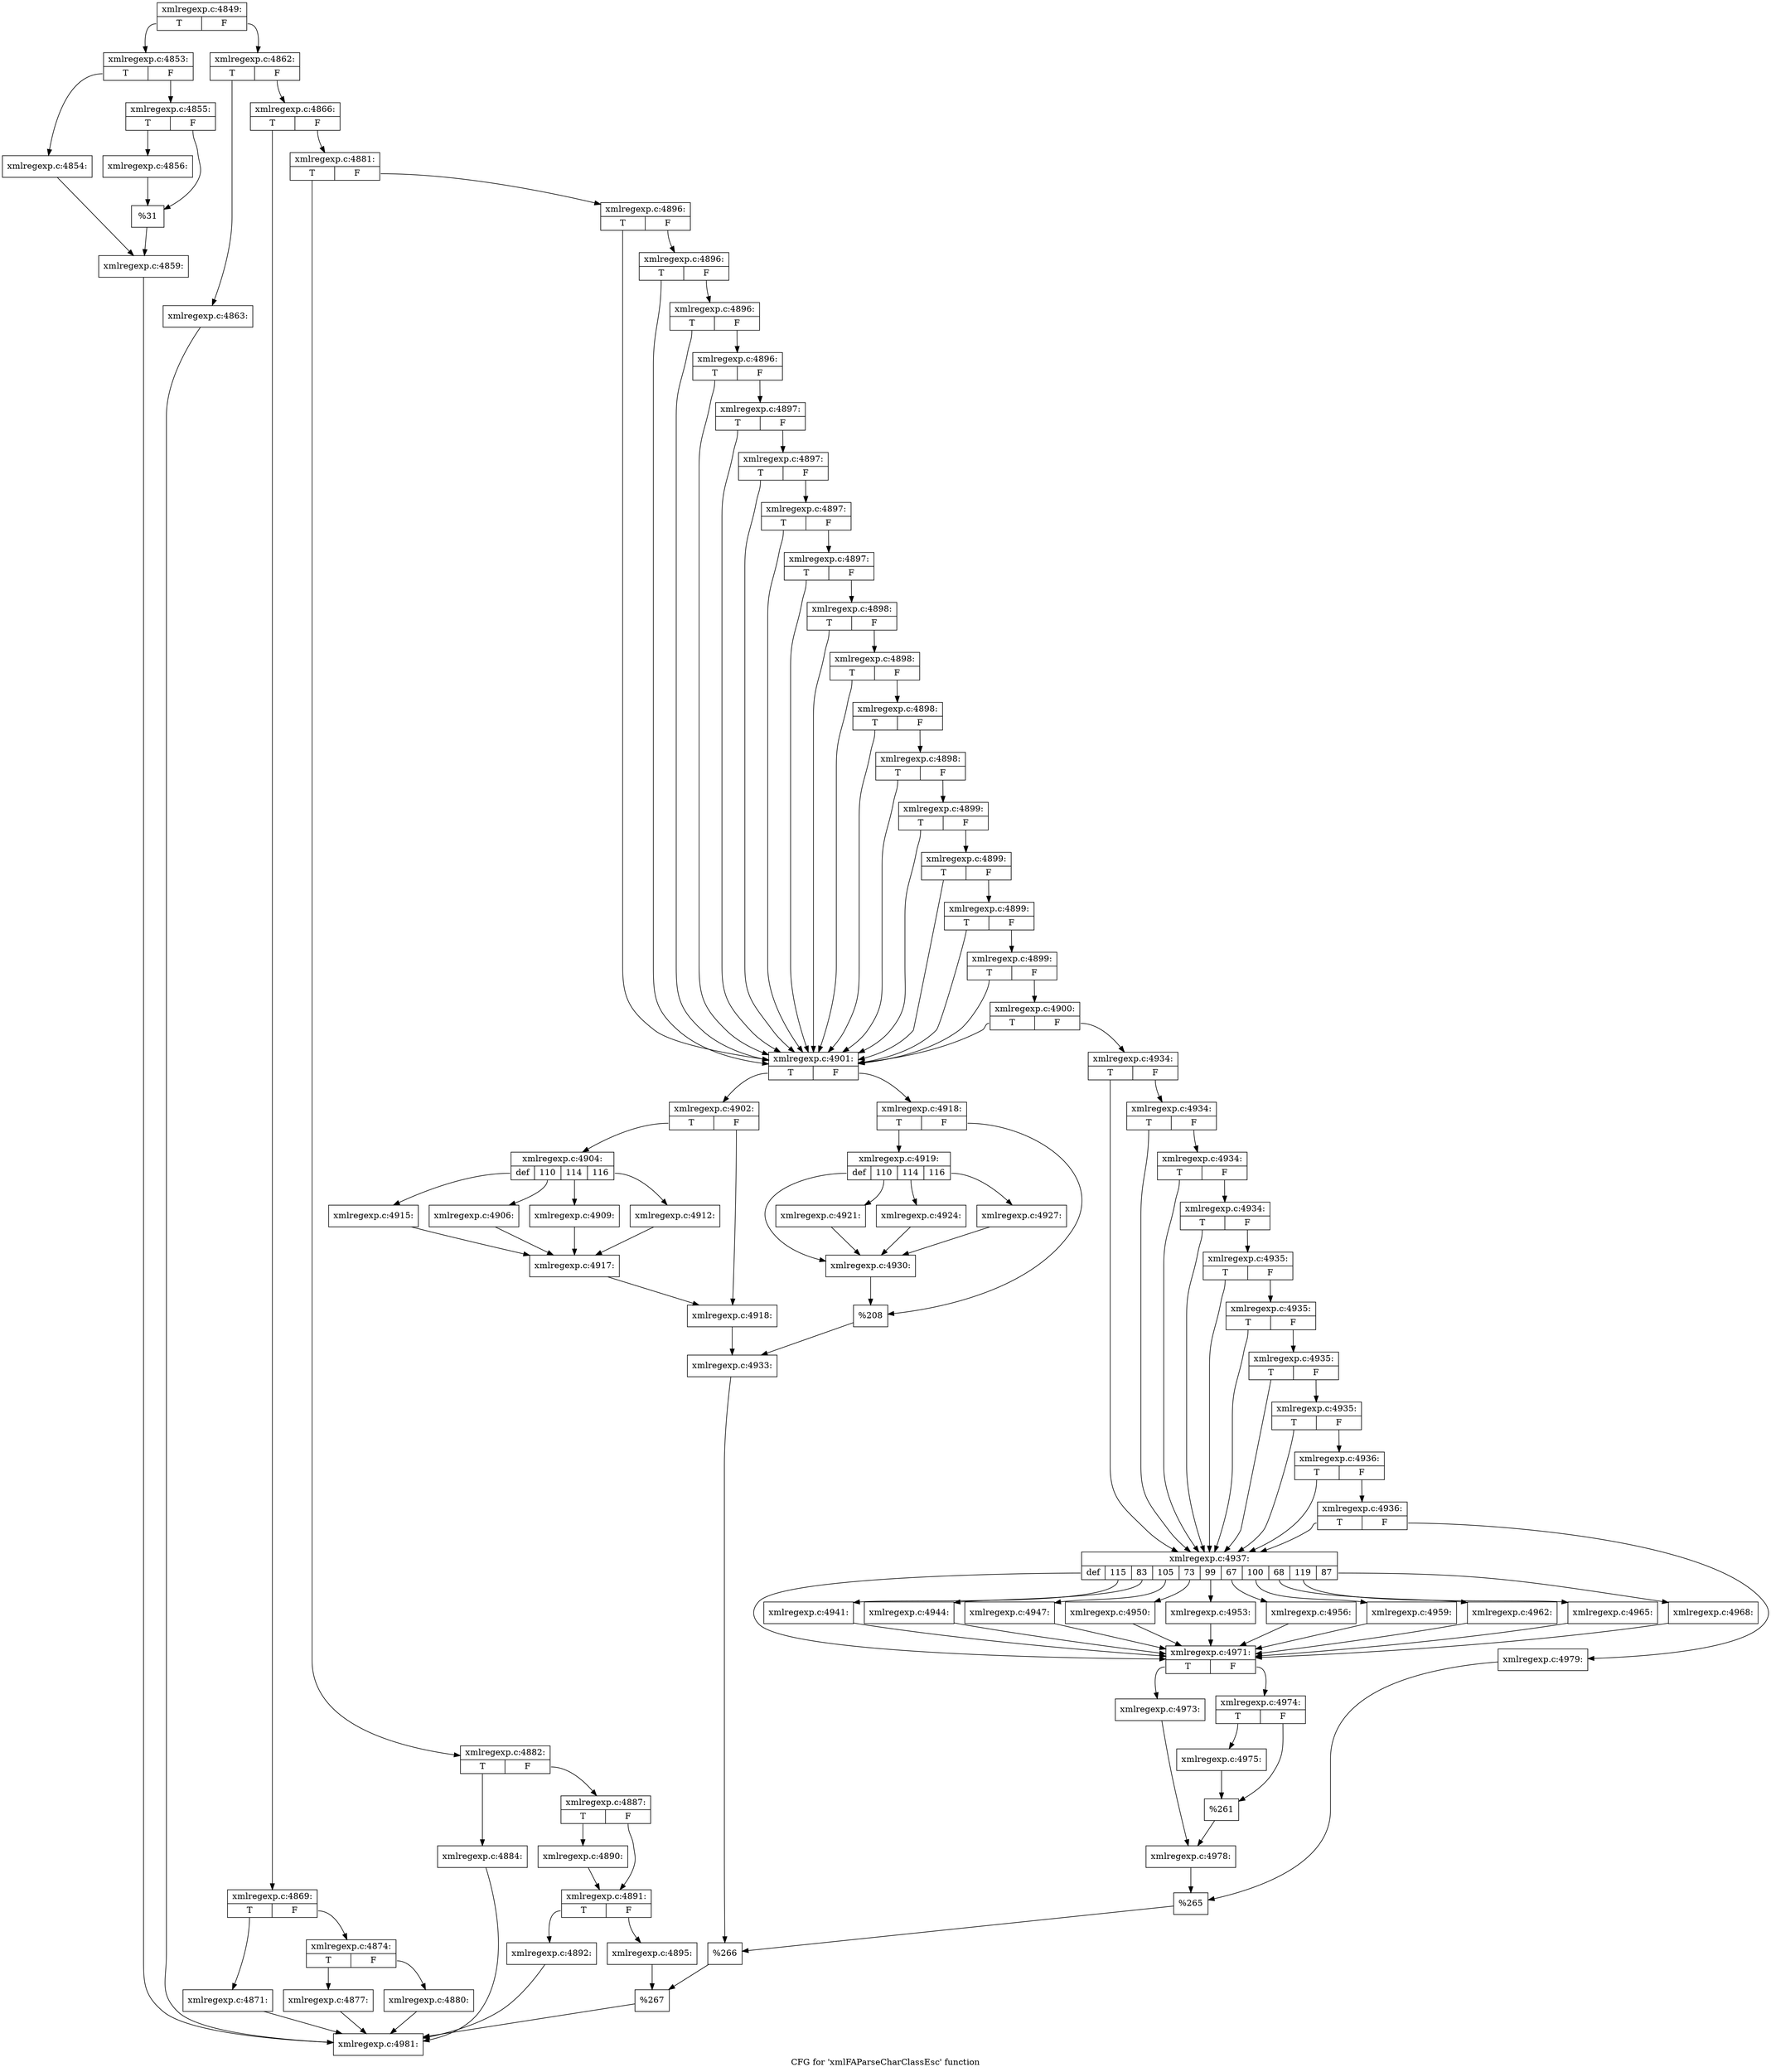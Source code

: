 digraph "CFG for 'xmlFAParseCharClassEsc' function" {
	label="CFG for 'xmlFAParseCharClassEsc' function";

	Node0x563d9d7f06d0 [shape=record,label="{xmlregexp.c:4849:|{<s0>T|<s1>F}}"];
	Node0x563d9d7f06d0:s0 -> Node0x563d9d7f0550;
	Node0x563d9d7f06d0:s1 -> Node0x563d9d7f10f0;
	Node0x563d9d7f0550 [shape=record,label="{xmlregexp.c:4853:|{<s0>T|<s1>F}}"];
	Node0x563d9d7f0550:s0 -> Node0x563d9d7f15d0;
	Node0x563d9d7f0550:s1 -> Node0x563d9d7f1670;
	Node0x563d9d7f15d0 [shape=record,label="{xmlregexp.c:4854:}"];
	Node0x563d9d7f15d0 -> Node0x563d9d7f1620;
	Node0x563d9d7f1670 [shape=record,label="{xmlregexp.c:4855:|{<s0>T|<s1>F}}"];
	Node0x563d9d7f1670:s0 -> Node0x563d9d7f1dc0;
	Node0x563d9d7f1670:s1 -> Node0x563d9d7f1e10;
	Node0x563d9d7f1dc0 [shape=record,label="{xmlregexp.c:4856:}"];
	Node0x563d9d7f1dc0 -> Node0x563d9d7f1e10;
	Node0x563d9d7f1e10 [shape=record,label="{%31}"];
	Node0x563d9d7f1e10 -> Node0x563d9d7f1620;
	Node0x563d9d7f1620 [shape=record,label="{xmlregexp.c:4859:}"];
	Node0x563d9d7f1620 -> Node0x563d9d7f3f20;
	Node0x563d9d7f10f0 [shape=record,label="{xmlregexp.c:4862:|{<s0>T|<s1>F}}"];
	Node0x563d9d7f10f0:s0 -> Node0x563d9d7f2e10;
	Node0x563d9d7f10f0:s1 -> Node0x563d9d7f2e60;
	Node0x563d9d7f2e10 [shape=record,label="{xmlregexp.c:4863:}"];
	Node0x563d9d7f2e10 -> Node0x563d9d7f3f20;
	Node0x563d9d7f2e60 [shape=record,label="{xmlregexp.c:4866:|{<s0>T|<s1>F}}"];
	Node0x563d9d7f2e60:s0 -> Node0x563d9d7f3ed0;
	Node0x563d9d7f2e60:s1 -> Node0x563d9d7f3f70;
	Node0x563d9d7f3ed0 [shape=record,label="{xmlregexp.c:4869:|{<s0>T|<s1>F}}"];
	Node0x563d9d7f3ed0:s0 -> Node0x563d9d7f4570;
	Node0x563d9d7f3ed0:s1 -> Node0x563d9d7f45c0;
	Node0x563d9d7f4570 [shape=record,label="{xmlregexp.c:4871:}"];
	Node0x563d9d7f4570 -> Node0x563d9d7f3f20;
	Node0x563d9d7f45c0 [shape=record,label="{xmlregexp.c:4874:|{<s0>T|<s1>F}}"];
	Node0x563d9d7f45c0:s0 -> Node0x563d9d7f5ad0;
	Node0x563d9d7f45c0:s1 -> Node0x563d9d7f5b20;
	Node0x563d9d7f5ad0 [shape=record,label="{xmlregexp.c:4877:}"];
	Node0x563d9d7f5ad0 -> Node0x563d9d7f3f20;
	Node0x563d9d7f5b20 [shape=record,label="{xmlregexp.c:4880:}"];
	Node0x563d9d7f5b20 -> Node0x563d9d7f3f20;
	Node0x563d9d7f3f70 [shape=record,label="{xmlregexp.c:4881:|{<s0>T|<s1>F}}"];
	Node0x563d9d7f3f70:s0 -> Node0x563d9d7f6840;
	Node0x563d9d7f3f70:s1 -> Node0x563d9d7f68e0;
	Node0x563d9d7f6840 [shape=record,label="{xmlregexp.c:4882:|{<s0>T|<s1>F}}"];
	Node0x563d9d7f6840:s0 -> Node0x563d9d7f6f20;
	Node0x563d9d7f6840:s1 -> Node0x563d9d7f6f70;
	Node0x563d9d7f6f20 [shape=record,label="{xmlregexp.c:4884:}"];
	Node0x563d9d7f6f20 -> Node0x563d9d7f3f20;
	Node0x563d9d7f6f70 [shape=record,label="{xmlregexp.c:4887:|{<s0>T|<s1>F}}"];
	Node0x563d9d7f6f70:s0 -> Node0x563d9d7f7c50;
	Node0x563d9d7f6f70:s1 -> Node0x563d9d7f7ca0;
	Node0x563d9d7f7c50 [shape=record,label="{xmlregexp.c:4890:}"];
	Node0x563d9d7f7c50 -> Node0x563d9d7f7ca0;
	Node0x563d9d7f7ca0 [shape=record,label="{xmlregexp.c:4891:|{<s0>T|<s1>F}}"];
	Node0x563d9d7f7ca0:s0 -> Node0x563d9d7f84c0;
	Node0x563d9d7f7ca0:s1 -> Node0x563d9d7f8510;
	Node0x563d9d7f84c0 [shape=record,label="{xmlregexp.c:4892:}"];
	Node0x563d9d7f84c0 -> Node0x563d9d7f3f20;
	Node0x563d9d7f8510 [shape=record,label="{xmlregexp.c:4895:}"];
	Node0x563d9d7f8510 -> Node0x563d9d7f6890;
	Node0x563d9d7f68e0 [shape=record,label="{xmlregexp.c:4896:|{<s0>T|<s1>F}}"];
	Node0x563d9d7f68e0:s0 -> Node0x563d9d7f5670;
	Node0x563d9d7f68e0:s1 -> Node0x563d9d7f9710;
	Node0x563d9d7f9710 [shape=record,label="{xmlregexp.c:4896:|{<s0>T|<s1>F}}"];
	Node0x563d9d7f9710:s0 -> Node0x563d9d7f5670;
	Node0x563d9d7f9710:s1 -> Node0x563d9d7f9690;
	Node0x563d9d7f9690 [shape=record,label="{xmlregexp.c:4896:|{<s0>T|<s1>F}}"];
	Node0x563d9d7f9690:s0 -> Node0x563d9d7f5670;
	Node0x563d9d7f9690:s1 -> Node0x563d9d7f9610;
	Node0x563d9d7f9610 [shape=record,label="{xmlregexp.c:4896:|{<s0>T|<s1>F}}"];
	Node0x563d9d7f9610:s0 -> Node0x563d9d7f5670;
	Node0x563d9d7f9610:s1 -> Node0x563d9d7f9590;
	Node0x563d9d7f9590 [shape=record,label="{xmlregexp.c:4897:|{<s0>T|<s1>F}}"];
	Node0x563d9d7f9590:s0 -> Node0x563d9d7f5670;
	Node0x563d9d7f9590:s1 -> Node0x563d9d7f9510;
	Node0x563d9d7f9510 [shape=record,label="{xmlregexp.c:4897:|{<s0>T|<s1>F}}"];
	Node0x563d9d7f9510:s0 -> Node0x563d9d7f5670;
	Node0x563d9d7f9510:s1 -> Node0x563d9d7f9490;
	Node0x563d9d7f9490 [shape=record,label="{xmlregexp.c:4897:|{<s0>T|<s1>F}}"];
	Node0x563d9d7f9490:s0 -> Node0x563d9d7f5670;
	Node0x563d9d7f9490:s1 -> Node0x563d9d7f9410;
	Node0x563d9d7f9410 [shape=record,label="{xmlregexp.c:4897:|{<s0>T|<s1>F}}"];
	Node0x563d9d7f9410:s0 -> Node0x563d9d7f5670;
	Node0x563d9d7f9410:s1 -> Node0x563d9d7f9390;
	Node0x563d9d7f9390 [shape=record,label="{xmlregexp.c:4898:|{<s0>T|<s1>F}}"];
	Node0x563d9d7f9390:s0 -> Node0x563d9d7f5670;
	Node0x563d9d7f9390:s1 -> Node0x563d9d7f9310;
	Node0x563d9d7f9310 [shape=record,label="{xmlregexp.c:4898:|{<s0>T|<s1>F}}"];
	Node0x563d9d7f9310:s0 -> Node0x563d9d7f5670;
	Node0x563d9d7f9310:s1 -> Node0x563d9d7f9290;
	Node0x563d9d7f9290 [shape=record,label="{xmlregexp.c:4898:|{<s0>T|<s1>F}}"];
	Node0x563d9d7f9290:s0 -> Node0x563d9d7f5670;
	Node0x563d9d7f9290:s1 -> Node0x563d9d7f9210;
	Node0x563d9d7f9210 [shape=record,label="{xmlregexp.c:4898:|{<s0>T|<s1>F}}"];
	Node0x563d9d7f9210:s0 -> Node0x563d9d7f5670;
	Node0x563d9d7f9210:s1 -> Node0x563d9d7f9190;
	Node0x563d9d7f9190 [shape=record,label="{xmlregexp.c:4899:|{<s0>T|<s1>F}}"];
	Node0x563d9d7f9190:s0 -> Node0x563d9d7f5670;
	Node0x563d9d7f9190:s1 -> Node0x563d9d6443a0;
	Node0x563d9d6443a0 [shape=record,label="{xmlregexp.c:4899:|{<s0>T|<s1>F}}"];
	Node0x563d9d6443a0:s0 -> Node0x563d9d7f5670;
	Node0x563d9d6443a0:s1 -> Node0x563d9d644320;
	Node0x563d9d644320 [shape=record,label="{xmlregexp.c:4899:|{<s0>T|<s1>F}}"];
	Node0x563d9d644320:s0 -> Node0x563d9d7f5670;
	Node0x563d9d644320:s1 -> Node0x563d9d6442a0;
	Node0x563d9d6442a0 [shape=record,label="{xmlregexp.c:4899:|{<s0>T|<s1>F}}"];
	Node0x563d9d6442a0:s0 -> Node0x563d9d7f5670;
	Node0x563d9d6442a0:s1 -> Node0x563d9d7f53c0;
	Node0x563d9d7f53c0 [shape=record,label="{xmlregexp.c:4900:|{<s0>T|<s1>F}}"];
	Node0x563d9d7f53c0:s0 -> Node0x563d9d7f5670;
	Node0x563d9d7f53c0:s1 -> Node0x563d9d7f5370;
	Node0x563d9d7f5670 [shape=record,label="{xmlregexp.c:4901:|{<s0>T|<s1>F}}"];
	Node0x563d9d7f5670:s0 -> Node0x563d9d7fbb00;
	Node0x563d9d7f5670:s1 -> Node0x563d9d7fbba0;
	Node0x563d9d7fbb00 [shape=record,label="{xmlregexp.c:4902:|{<s0>T|<s1>F}}"];
	Node0x563d9d7fbb00:s0 -> Node0x563d9d7fc370;
	Node0x563d9d7fbb00:s1 -> Node0x563d9d7fc3c0;
	Node0x563d9d7fc370 [shape=record,label="{xmlregexp.c:4904:|{<s0>def|<s1>110|<s2>114|<s3>116}}"];
	Node0x563d9d7fc370:s0 -> Node0x563d9d7fc8c0;
	Node0x563d9d7fc370:s1 -> Node0x563d9d7fc9e0;
	Node0x563d9d7fc370:s2 -> Node0x563d9d7fce30;
	Node0x563d9d7fc370:s3 -> Node0x563d9d7fd280;
	Node0x563d9d7fc9e0 [shape=record,label="{xmlregexp.c:4906:}"];
	Node0x563d9d7fc9e0 -> Node0x563d9d7fc840;
	Node0x563d9d7fce30 [shape=record,label="{xmlregexp.c:4909:}"];
	Node0x563d9d7fce30 -> Node0x563d9d7fc840;
	Node0x563d9d7fd280 [shape=record,label="{xmlregexp.c:4912:}"];
	Node0x563d9d7fd280 -> Node0x563d9d7fc840;
	Node0x563d9d7fc8c0 [shape=record,label="{xmlregexp.c:4915:}"];
	Node0x563d9d7fc8c0 -> Node0x563d9d7fc840;
	Node0x563d9d7fc840 [shape=record,label="{xmlregexp.c:4917:}"];
	Node0x563d9d7fc840 -> Node0x563d9d7fc3c0;
	Node0x563d9d7fc3c0 [shape=record,label="{xmlregexp.c:4918:}"];
	Node0x563d9d7fc3c0 -> Node0x563d9d7fbb50;
	Node0x563d9d7fbba0 [shape=record,label="{xmlregexp.c:4918:|{<s0>T|<s1>F}}"];
	Node0x563d9d7fbba0:s0 -> Node0x563d9d7fddb0;
	Node0x563d9d7fbba0:s1 -> Node0x563d9d7fde00;
	Node0x563d9d7fddb0 [shape=record,label="{xmlregexp.c:4919:|{<s0>def|<s1>110|<s2>114|<s3>116}}"];
	Node0x563d9d7fddb0:s0 -> Node0x563d9d7fe3b0;
	Node0x563d9d7fddb0:s1 -> Node0x563d9d7fe550;
	Node0x563d9d7fddb0:s2 -> Node0x563d9d7fe740;
	Node0x563d9d7fddb0:s3 -> Node0x563d9d7fe930;
	Node0x563d9d7fe550 [shape=record,label="{xmlregexp.c:4921:}"];
	Node0x563d9d7fe550 -> Node0x563d9d7fe3b0;
	Node0x563d9d7fe740 [shape=record,label="{xmlregexp.c:4924:}"];
	Node0x563d9d7fe740 -> Node0x563d9d7fe3b0;
	Node0x563d9d7fe930 [shape=record,label="{xmlregexp.c:4927:}"];
	Node0x563d9d7fe930 -> Node0x563d9d7fe3b0;
	Node0x563d9d7fe3b0 [shape=record,label="{xmlregexp.c:4930:}"];
	Node0x563d9d7fe3b0 -> Node0x563d9d7fde00;
	Node0x563d9d7fde00 [shape=record,label="{%208}"];
	Node0x563d9d7fde00 -> Node0x563d9d7fbb50;
	Node0x563d9d7fbb50 [shape=record,label="{xmlregexp.c:4933:}"];
	Node0x563d9d7fbb50 -> Node0x563d9d644200;
	Node0x563d9d7f5370 [shape=record,label="{xmlregexp.c:4934:|{<s0>T|<s1>F}}"];
	Node0x563d9d7f5370:s0 -> Node0x563d9d7fe430;
	Node0x563d9d7f5370:s1 -> Node0x563d9d7ffb60;
	Node0x563d9d7ffb60 [shape=record,label="{xmlregexp.c:4934:|{<s0>T|<s1>F}}"];
	Node0x563d9d7ffb60:s0 -> Node0x563d9d7fe430;
	Node0x563d9d7ffb60:s1 -> Node0x563d9d7ffae0;
	Node0x563d9d7ffae0 [shape=record,label="{xmlregexp.c:4934:|{<s0>T|<s1>F}}"];
	Node0x563d9d7ffae0:s0 -> Node0x563d9d7fe430;
	Node0x563d9d7ffae0:s1 -> Node0x563d9d7ffa60;
	Node0x563d9d7ffa60 [shape=record,label="{xmlregexp.c:4934:|{<s0>T|<s1>F}}"];
	Node0x563d9d7ffa60:s0 -> Node0x563d9d7fe430;
	Node0x563d9d7ffa60:s1 -> Node0x563d9d7ff9e0;
	Node0x563d9d7ff9e0 [shape=record,label="{xmlregexp.c:4935:|{<s0>T|<s1>F}}"];
	Node0x563d9d7ff9e0:s0 -> Node0x563d9d7fe430;
	Node0x563d9d7ff9e0:s1 -> Node0x563d9d7ff960;
	Node0x563d9d7ff960 [shape=record,label="{xmlregexp.c:4935:|{<s0>T|<s1>F}}"];
	Node0x563d9d7ff960:s0 -> Node0x563d9d7fe430;
	Node0x563d9d7ff960:s1 -> Node0x563d9d7ff8e0;
	Node0x563d9d7ff8e0 [shape=record,label="{xmlregexp.c:4935:|{<s0>T|<s1>F}}"];
	Node0x563d9d7ff8e0:s0 -> Node0x563d9d7fe430;
	Node0x563d9d7ff8e0:s1 -> Node0x563d9d7ff860;
	Node0x563d9d7ff860 [shape=record,label="{xmlregexp.c:4935:|{<s0>T|<s1>F}}"];
	Node0x563d9d7ff860:s0 -> Node0x563d9d7fe430;
	Node0x563d9d7ff860:s1 -> Node0x563d9d7ff7e0;
	Node0x563d9d7ff7e0 [shape=record,label="{xmlregexp.c:4936:|{<s0>T|<s1>F}}"];
	Node0x563d9d7ff7e0:s0 -> Node0x563d9d7fe430;
	Node0x563d9d7ff7e0:s1 -> Node0x563d9d7ff760;
	Node0x563d9d7ff760 [shape=record,label="{xmlregexp.c:4936:|{<s0>T|<s1>F}}"];
	Node0x563d9d7ff760:s0 -> Node0x563d9d7fe430;
	Node0x563d9d7ff760:s1 -> Node0x563d9d7ff710;
	Node0x563d9d7fe430 [shape=record,label="{xmlregexp.c:4937:|{<s0>def|<s1>115|<s2>83|<s3>105|<s4>73|<s5>99|<s6>67|<s7>100|<s8>68|<s9>119|<s10>87}}"];
	Node0x563d9d7fe430:s0 -> Node0x563d9d801570;
	Node0x563d9d7fe430:s1 -> Node0x563d9d801710;
	Node0x563d9d7fe430:s2 -> Node0x563d9d801900;
	Node0x563d9d7fe430:s3 -> Node0x563d9d801af0;
	Node0x563d9d7fe430:s4 -> Node0x563d9d801ce0;
	Node0x563d9d7fe430:s5 -> Node0x563d9d801ed0;
	Node0x563d9d7fe430:s6 -> Node0x563d9d8020c0;
	Node0x563d9d7fe430:s7 -> Node0x563d9d8022b0;
	Node0x563d9d7fe430:s8 -> Node0x563d9d8024a0;
	Node0x563d9d7fe430:s9 -> Node0x563d9d802690;
	Node0x563d9d7fe430:s10 -> Node0x563d9d802880;
	Node0x563d9d801710 [shape=record,label="{xmlregexp.c:4941:}"];
	Node0x563d9d801710 -> Node0x563d9d801570;
	Node0x563d9d801900 [shape=record,label="{xmlregexp.c:4944:}"];
	Node0x563d9d801900 -> Node0x563d9d801570;
	Node0x563d9d801af0 [shape=record,label="{xmlregexp.c:4947:}"];
	Node0x563d9d801af0 -> Node0x563d9d801570;
	Node0x563d9d801ce0 [shape=record,label="{xmlregexp.c:4950:}"];
	Node0x563d9d801ce0 -> Node0x563d9d801570;
	Node0x563d9d801ed0 [shape=record,label="{xmlregexp.c:4953:}"];
	Node0x563d9d801ed0 -> Node0x563d9d801570;
	Node0x563d9d8020c0 [shape=record,label="{xmlregexp.c:4956:}"];
	Node0x563d9d8020c0 -> Node0x563d9d801570;
	Node0x563d9d8022b0 [shape=record,label="{xmlregexp.c:4959:}"];
	Node0x563d9d8022b0 -> Node0x563d9d801570;
	Node0x563d9d8024a0 [shape=record,label="{xmlregexp.c:4962:}"];
	Node0x563d9d8024a0 -> Node0x563d9d801570;
	Node0x563d9d802690 [shape=record,label="{xmlregexp.c:4965:}"];
	Node0x563d9d802690 -> Node0x563d9d801570;
	Node0x563d9d802880 [shape=record,label="{xmlregexp.c:4968:}"];
	Node0x563d9d802880 -> Node0x563d9d801570;
	Node0x563d9d801570 [shape=record,label="{xmlregexp.c:4971:|{<s0>T|<s1>F}}"];
	Node0x563d9d801570:s0 -> Node0x563d9d8015f0;
	Node0x563d9d801570:s1 -> Node0x563d9d802e60;
	Node0x563d9d8015f0 [shape=record,label="{xmlregexp.c:4973:}"];
	Node0x563d9d8015f0 -> Node0x563d9d802e10;
	Node0x563d9d802e60 [shape=record,label="{xmlregexp.c:4974:|{<s0>T|<s1>F}}"];
	Node0x563d9d802e60:s0 -> Node0x563d9d8037b0;
	Node0x563d9d802e60:s1 -> Node0x563d9d803800;
	Node0x563d9d8037b0 [shape=record,label="{xmlregexp.c:4975:}"];
	Node0x563d9d8037b0 -> Node0x563d9d803800;
	Node0x563d9d803800 [shape=record,label="{%261}"];
	Node0x563d9d803800 -> Node0x563d9d802e10;
	Node0x563d9d802e10 [shape=record,label="{xmlregexp.c:4978:}"];
	Node0x563d9d802e10 -> Node0x563d9d7ff6c0;
	Node0x563d9d7ff710 [shape=record,label="{xmlregexp.c:4979:}"];
	Node0x563d9d7ff710 -> Node0x563d9d7ff6c0;
	Node0x563d9d7ff6c0 [shape=record,label="{%265}"];
	Node0x563d9d7ff6c0 -> Node0x563d9d644200;
	Node0x563d9d644200 [shape=record,label="{%266}"];
	Node0x563d9d644200 -> Node0x563d9d7f6890;
	Node0x563d9d7f6890 [shape=record,label="{%267}"];
	Node0x563d9d7f6890 -> Node0x563d9d7f3f20;
	Node0x563d9d7f3f20 [shape=record,label="{xmlregexp.c:4981:}"];
}
